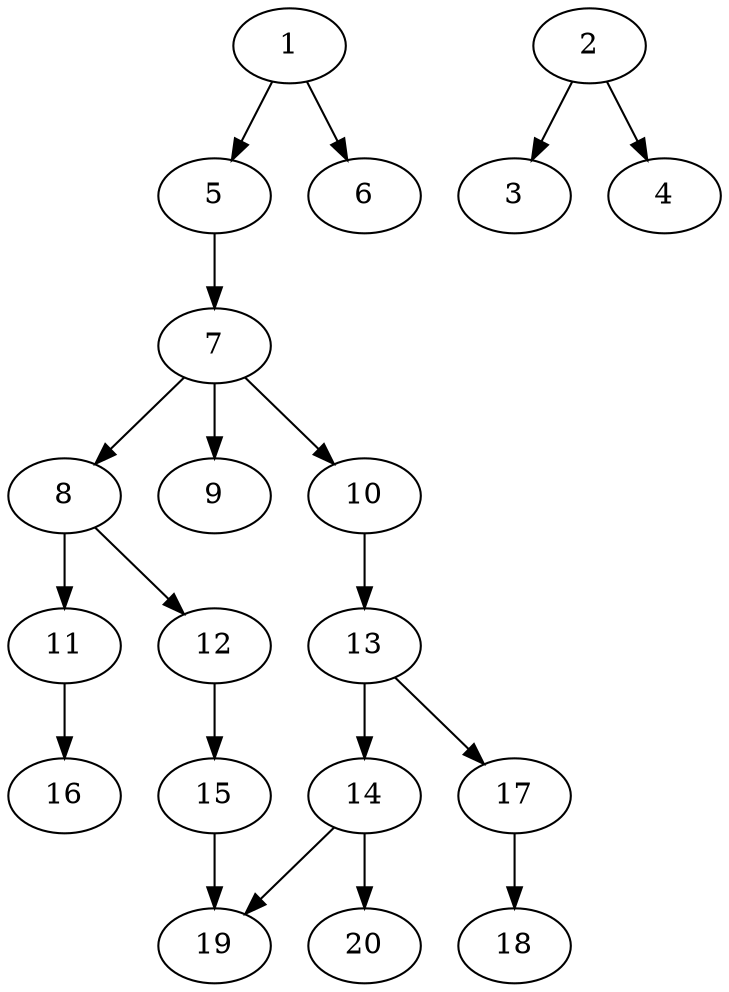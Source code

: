 // DAG automatically generated by daggen at Sat Jul 27 15:34:46 2019
// ./daggen --dot -n 20 --ccr 0.5 --fat 0.4 --regular 0.5 --density 0.4 --mindata 5242880 --maxdata 52428800 
digraph G {
  1 [size="78639104", alpha="0.02", expect_size="39319552"] 
  1 -> 5 [size ="39319552"]
  1 -> 6 [size ="39319552"]
  2 [size="103849984", alpha="0.09", expect_size="51924992"] 
  2 -> 3 [size ="51924992"]
  2 -> 4 [size ="51924992"]
  3 [size="74455040", alpha="0.14", expect_size="37227520"] 
  4 [size="80025600", alpha="0.08", expect_size="40012800"] 
  5 [size="15167488", alpha="0.19", expect_size="7583744"] 
  5 -> 7 [size ="7583744"]
  6 [size="90157056", alpha="0.03", expect_size="45078528"] 
  7 [size="88745984", alpha="0.06", expect_size="44372992"] 
  7 -> 8 [size ="44372992"]
  7 -> 9 [size ="44372992"]
  7 -> 10 [size ="44372992"]
  8 [size="52875264", alpha="0.13", expect_size="26437632"] 
  8 -> 11 [size ="26437632"]
  8 -> 12 [size ="26437632"]
  9 [size="98060288", alpha="0.17", expect_size="49030144"] 
  10 [size="52580352", alpha="0.16", expect_size="26290176"] 
  10 -> 13 [size ="26290176"]
  11 [size="31428608", alpha="0.07", expect_size="15714304"] 
  11 -> 16 [size ="15714304"]
  12 [size="42825728", alpha="0.09", expect_size="21412864"] 
  12 -> 15 [size ="21412864"]
  13 [size="85745664", alpha="0.05", expect_size="42872832"] 
  13 -> 14 [size ="42872832"]
  13 -> 17 [size ="42872832"]
  14 [size="56586240", alpha="0.11", expect_size="28293120"] 
  14 -> 19 [size ="28293120"]
  14 -> 20 [size ="28293120"]
  15 [size="92121088", alpha="0.04", expect_size="46060544"] 
  15 -> 19 [size ="46060544"]
  16 [size="85452800", alpha="0.06", expect_size="42726400"] 
  17 [size="99004416", alpha="0.11", expect_size="49502208"] 
  17 -> 18 [size ="49502208"]
  18 [size="33921024", alpha="0.11", expect_size="16960512"] 
  19 [size="96712704", alpha="0.10", expect_size="48356352"] 
  20 [size="80640000", alpha="0.01", expect_size="40320000"] 
}
